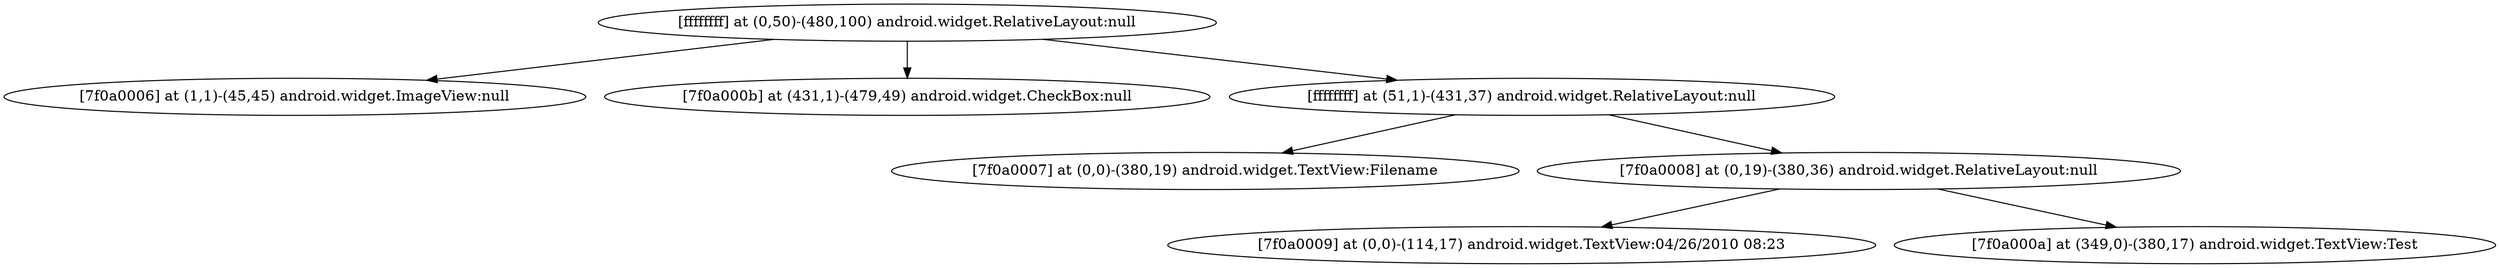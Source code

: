strict digraph G {
  1 [ label="[ffffffff] at (0,50)-(480,100) android.widget.RelativeLayout:null" ];
  2 [ label="[7f0a0006] at (1,1)-(45,45) android.widget.ImageView:null" ];
  3 [ label="[7f0a000b] at (431,1)-(479,49) android.widget.CheckBox:null" ];
  4 [ label="[ffffffff] at (51,1)-(431,37) android.widget.RelativeLayout:null" ];
  5 [ label="[7f0a0007] at (0,0)-(380,19) android.widget.TextView:Filename" ];
  6 [ label="[7f0a0008] at (0,19)-(380,36) android.widget.RelativeLayout:null" ];
  7 [ label="[7f0a0009] at (0,0)-(114,17) android.widget.TextView:04/26/2010 08:23" ];
  8 [ label="[7f0a000a] at (349,0)-(380,17) android.widget.TextView:Test" ];
  1 -> 2;
  1 -> 3;
  1 -> 4;
  4 -> 5;
  4 -> 6;
  6 -> 7;
  6 -> 8;
}
